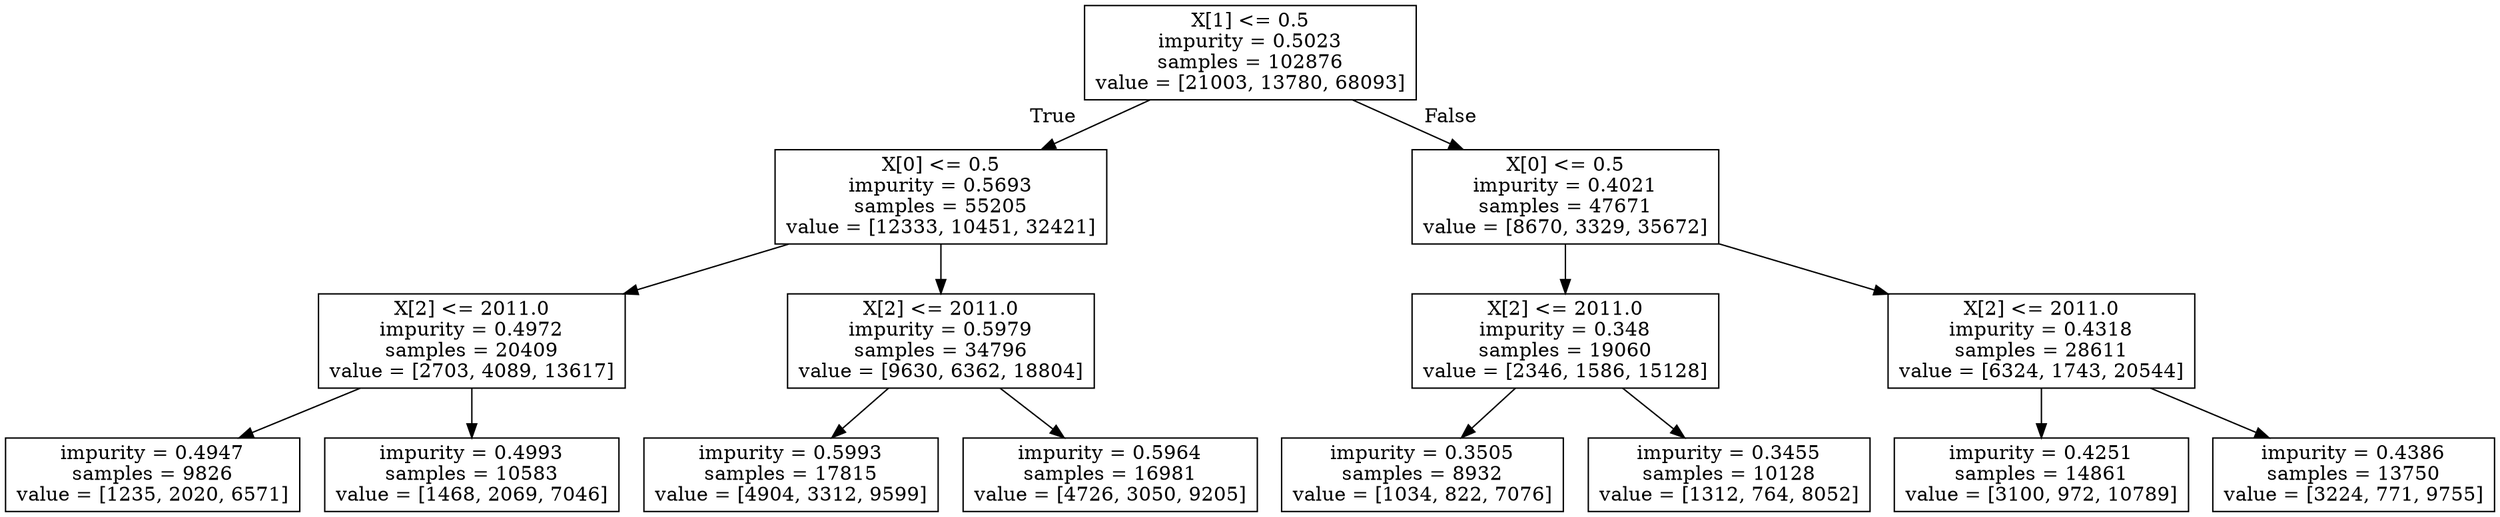 digraph Tree {
node [shape=box] ;
0 [label="X[1] <= 0.5\nimpurity = 0.5023\nsamples = 102876\nvalue = [21003, 13780, 68093]"] ;
1 [label="X[0] <= 0.5\nimpurity = 0.5693\nsamples = 55205\nvalue = [12333, 10451, 32421]"] ;
0 -> 1 [labeldistance=2.5, labelangle=45, headlabel="True"] ;
2 [label="X[2] <= 2011.0\nimpurity = 0.4972\nsamples = 20409\nvalue = [2703, 4089, 13617]"] ;
1 -> 2 ;
3 [label="impurity = 0.4947\nsamples = 9826\nvalue = [1235, 2020, 6571]"] ;
2 -> 3 ;
4 [label="impurity = 0.4993\nsamples = 10583\nvalue = [1468, 2069, 7046]"] ;
2 -> 4 ;
5 [label="X[2] <= 2011.0\nimpurity = 0.5979\nsamples = 34796\nvalue = [9630, 6362, 18804]"] ;
1 -> 5 ;
6 [label="impurity = 0.5993\nsamples = 17815\nvalue = [4904, 3312, 9599]"] ;
5 -> 6 ;
7 [label="impurity = 0.5964\nsamples = 16981\nvalue = [4726, 3050, 9205]"] ;
5 -> 7 ;
8 [label="X[0] <= 0.5\nimpurity = 0.4021\nsamples = 47671\nvalue = [8670, 3329, 35672]"] ;
0 -> 8 [labeldistance=2.5, labelangle=-45, headlabel="False"] ;
9 [label="X[2] <= 2011.0\nimpurity = 0.348\nsamples = 19060\nvalue = [2346, 1586, 15128]"] ;
8 -> 9 ;
10 [label="impurity = 0.3505\nsamples = 8932\nvalue = [1034, 822, 7076]"] ;
9 -> 10 ;
11 [label="impurity = 0.3455\nsamples = 10128\nvalue = [1312, 764, 8052]"] ;
9 -> 11 ;
12 [label="X[2] <= 2011.0\nimpurity = 0.4318\nsamples = 28611\nvalue = [6324, 1743, 20544]"] ;
8 -> 12 ;
13 [label="impurity = 0.4251\nsamples = 14861\nvalue = [3100, 972, 10789]"] ;
12 -> 13 ;
14 [label="impurity = 0.4386\nsamples = 13750\nvalue = [3224, 771, 9755]"] ;
12 -> 14 ;
}